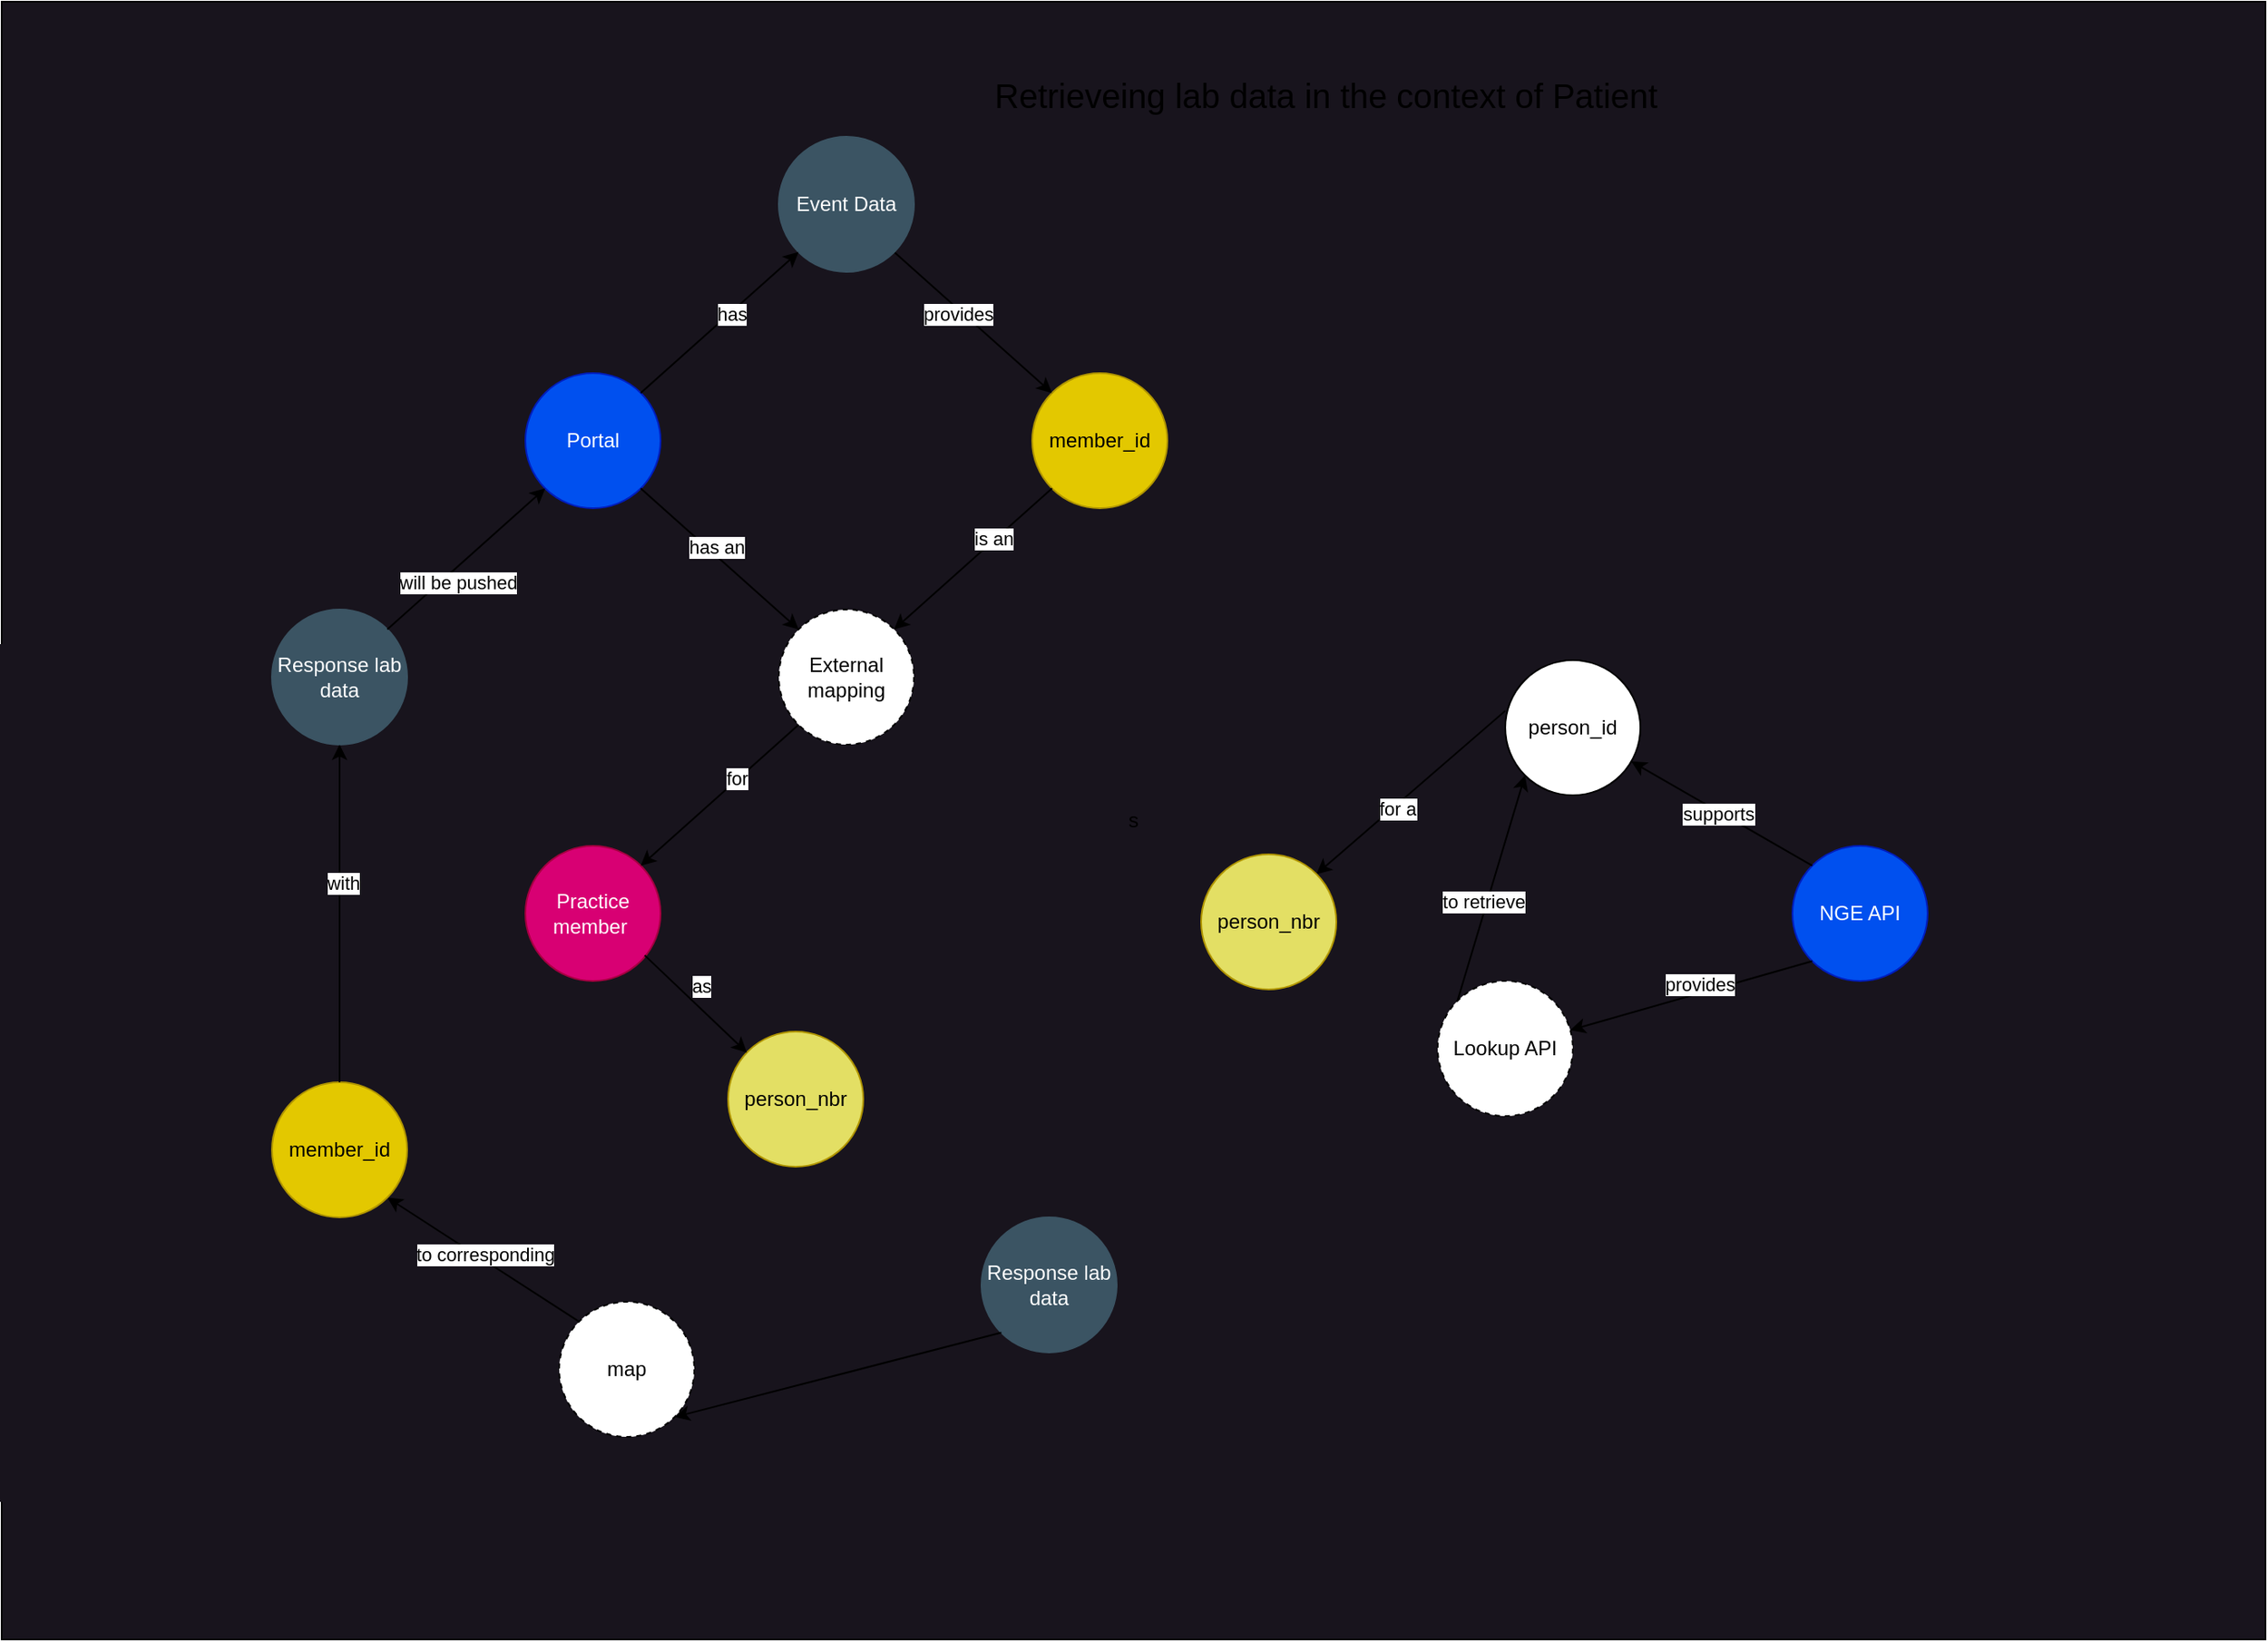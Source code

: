 <mxfile version="21.1.2" type="device">
  <diagram name="Page-1" id="vH3yBFaY4GXWVoYoYY6s">
    <mxGraphModel dx="3023" dy="865" grid="1" gridSize="10" guides="1" tooltips="1" connect="1" arrows="1" fold="1" page="1" pageScale="1" pageWidth="850" pageHeight="1100" math="0" shadow="0">
      <root>
        <mxCell id="0" />
        <mxCell id="1" parent="0" />
        <mxCell id="VRmu8PxqxcnM13hLY9la-1" value="s" style="rounded=0;whiteSpace=wrap;html=1;strokeColor=default;fontFamily=Helvetica;fontSize=12;fontColor=default;startSize=30;fillColor=#18141D;" vertex="1" parent="1">
          <mxGeometry x="-970" y="110" width="1340" height="970" as="geometry" />
        </mxCell>
        <mxCell id="VRmu8PxqxcnM13hLY9la-2" value="NGE API" style="ellipse;whiteSpace=wrap;html=1;aspect=fixed;strokeColor=#001DBC;fontFamily=Helvetica;fontSize=12;fontColor=#ffffff;startSize=30;fillColor=#0050ef;" vertex="1" parent="1">
          <mxGeometry x="90" y="610" width="80" height="80" as="geometry" />
        </mxCell>
        <mxCell id="VRmu8PxqxcnM13hLY9la-4" value="member_id" style="ellipse;whiteSpace=wrap;html=1;aspect=fixed;strokeColor=#B09500;fontFamily=Helvetica;fontSize=12;fontColor=#000000;startSize=30;fillColor=#e3c800;" vertex="1" parent="1">
          <mxGeometry x="-360" y="330" width="80" height="80" as="geometry" />
        </mxCell>
        <mxCell id="VRmu8PxqxcnM13hLY9la-5" value="person_nbr" style="ellipse;whiteSpace=wrap;html=1;aspect=fixed;strokeColor=#B09500;fontFamily=Helvetica;fontSize=12;fontColor=#000000;startSize=30;fillColor=#E3DF64;" vertex="1" parent="1">
          <mxGeometry x="-540" y="720" width="80" height="80" as="geometry" />
        </mxCell>
        <mxCell id="VRmu8PxqxcnM13hLY9la-6" value="Portal" style="ellipse;whiteSpace=wrap;html=1;aspect=fixed;strokeColor=#001DBC;fontFamily=Helvetica;fontSize=12;startSize=30;fillColor=#0050ef;fontColor=#ffffff;" vertex="1" parent="1">
          <mxGeometry x="-660" y="330" width="80" height="80" as="geometry" />
        </mxCell>
        <mxCell id="VRmu8PxqxcnM13hLY9la-7" value="" style="endArrow=classic;html=1;rounded=0;fontFamily=Helvetica;fontSize=12;fontColor=default;startSize=30;entryX=0;entryY=0;entryDx=0;entryDy=0;exitX=1;exitY=1;exitDx=0;exitDy=0;" edge="1" parent="1" source="VRmu8PxqxcnM13hLY9la-47" target="VRmu8PxqxcnM13hLY9la-4">
          <mxGeometry width="50" height="50" relative="1" as="geometry">
            <mxPoint x="-540" y="810" as="sourcePoint" />
            <mxPoint x="-550" y="890" as="targetPoint" />
          </mxGeometry>
        </mxCell>
        <mxCell id="VRmu8PxqxcnM13hLY9la-30" value="provides" style="edgeLabel;html=1;align=center;verticalAlign=middle;resizable=0;points=[];" vertex="1" connectable="0" parent="VRmu8PxqxcnM13hLY9la-7">
          <mxGeometry x="-0.161" y="-2" relative="1" as="geometry">
            <mxPoint as="offset" />
          </mxGeometry>
        </mxCell>
        <mxCell id="VRmu8PxqxcnM13hLY9la-15" value="" style="endArrow=classic;html=1;rounded=0;exitX=0;exitY=1;exitDx=0;exitDy=0;" edge="1" parent="1" source="VRmu8PxqxcnM13hLY9la-2" target="VRmu8PxqxcnM13hLY9la-16">
          <mxGeometry width="50" height="50" relative="1" as="geometry">
            <mxPoint x="-30" y="740" as="sourcePoint" />
            <mxPoint x="20" y="690" as="targetPoint" />
          </mxGeometry>
        </mxCell>
        <mxCell id="VRmu8PxqxcnM13hLY9la-17" value="provides" style="edgeLabel;html=1;align=center;verticalAlign=middle;resizable=0;points=[];" vertex="1" connectable="0" parent="VRmu8PxqxcnM13hLY9la-15">
          <mxGeometry x="-0.131" y="-4" relative="1" as="geometry">
            <mxPoint x="-4" as="offset" />
          </mxGeometry>
        </mxCell>
        <mxCell id="VRmu8PxqxcnM13hLY9la-16" value="Lookup API" style="ellipse;whiteSpace=wrap;html=1;aspect=fixed;dashed=1;" vertex="1" parent="1">
          <mxGeometry x="-120" y="690" width="80" height="80" as="geometry" />
        </mxCell>
        <mxCell id="VRmu8PxqxcnM13hLY9la-19" value="person_id" style="ellipse;whiteSpace=wrap;html=1;aspect=fixed;" vertex="1" parent="1">
          <mxGeometry x="-80" y="500" width="80" height="80" as="geometry" />
        </mxCell>
        <mxCell id="VRmu8PxqxcnM13hLY9la-21" value="" style="endArrow=classic;html=1;rounded=0;exitX=0;exitY=0;exitDx=0;exitDy=0;entryX=0;entryY=1;entryDx=0;entryDy=0;" edge="1" parent="1" source="VRmu8PxqxcnM13hLY9la-16" target="VRmu8PxqxcnM13hLY9la-19">
          <mxGeometry width="50" height="50" relative="1" as="geometry">
            <mxPoint x="-170" y="670" as="sourcePoint" />
            <mxPoint x="-120" y="620" as="targetPoint" />
          </mxGeometry>
        </mxCell>
        <mxCell id="VRmu8PxqxcnM13hLY9la-22" value="to retrieve" style="edgeLabel;html=1;align=center;verticalAlign=middle;resizable=0;points=[];" vertex="1" connectable="0" parent="VRmu8PxqxcnM13hLY9la-21">
          <mxGeometry x="-0.133" y="2" relative="1" as="geometry">
            <mxPoint as="offset" />
          </mxGeometry>
        </mxCell>
        <mxCell id="VRmu8PxqxcnM13hLY9la-31" value="&lt;font style=&quot;font-size: 20px;&quot;&gt;Retrieveing lab data in the context of Patient&lt;/font&gt;" style="text;html=1;strokeColor=none;fillColor=none;align=center;verticalAlign=middle;whiteSpace=wrap;rounded=0;" vertex="1" parent="1">
          <mxGeometry x="-390" y="150" width="407.5" height="30" as="geometry" />
        </mxCell>
        <mxCell id="VRmu8PxqxcnM13hLY9la-33" value="External mapping" style="ellipse;whiteSpace=wrap;html=1;aspect=fixed;dashed=1;" vertex="1" parent="1">
          <mxGeometry x="-510" y="470" width="80" height="80" as="geometry" />
        </mxCell>
        <mxCell id="VRmu8PxqxcnM13hLY9la-36" value="Practice member&amp;nbsp;" style="ellipse;whiteSpace=wrap;html=1;aspect=fixed;fillColor=#d80073;strokeColor=#A50040;fontColor=#ffffff;" vertex="1" parent="1">
          <mxGeometry x="-660" y="610" width="80" height="80" as="geometry" />
        </mxCell>
        <mxCell id="VRmu8PxqxcnM13hLY9la-47" value="Event Data" style="ellipse;whiteSpace=wrap;html=1;aspect=fixed;fillColor=#3B5463;strokeColor=#3B5463;fontColor=#ffffff;" vertex="1" parent="1">
          <mxGeometry x="-510" y="190" width="80" height="80" as="geometry" />
        </mxCell>
        <mxCell id="VRmu8PxqxcnM13hLY9la-48" value="" style="endArrow=classic;html=1;rounded=0;exitX=1;exitY=0;exitDx=0;exitDy=0;entryX=0;entryY=1;entryDx=0;entryDy=0;" edge="1" parent="1" source="VRmu8PxqxcnM13hLY9la-6" target="VRmu8PxqxcnM13hLY9la-47">
          <mxGeometry width="50" height="50" relative="1" as="geometry">
            <mxPoint x="-530" y="410" as="sourcePoint" />
            <mxPoint x="-480" y="360" as="targetPoint" />
          </mxGeometry>
        </mxCell>
        <mxCell id="VRmu8PxqxcnM13hLY9la-96" value="has" style="edgeLabel;html=1;align=center;verticalAlign=middle;resizable=0;points=[];" vertex="1" connectable="0" parent="VRmu8PxqxcnM13hLY9la-48">
          <mxGeometry x="0.134" y="-1" relative="1" as="geometry">
            <mxPoint as="offset" />
          </mxGeometry>
        </mxCell>
        <mxCell id="VRmu8PxqxcnM13hLY9la-58" value="" style="endArrow=classic;html=1;rounded=0;exitX=0;exitY=1;exitDx=0;exitDy=0;entryX=1;entryY=0;entryDx=0;entryDy=0;" edge="1" parent="1" source="VRmu8PxqxcnM13hLY9la-33" target="VRmu8PxqxcnM13hLY9la-36">
          <mxGeometry width="50" height="50" relative="1" as="geometry">
            <mxPoint x="-580" y="620" as="sourcePoint" />
            <mxPoint x="-530" y="570" as="targetPoint" />
          </mxGeometry>
        </mxCell>
        <mxCell id="VRmu8PxqxcnM13hLY9la-59" value="for" style="edgeLabel;html=1;align=center;verticalAlign=middle;resizable=0;points=[];" vertex="1" connectable="0" parent="VRmu8PxqxcnM13hLY9la-58">
          <mxGeometry x="-0.229" y="-1" relative="1" as="geometry">
            <mxPoint as="offset" />
          </mxGeometry>
        </mxCell>
        <mxCell id="VRmu8PxqxcnM13hLY9la-61" value="" style="endArrow=classic;html=1;rounded=0;exitX=0.883;exitY=0.81;exitDx=0;exitDy=0;exitPerimeter=0;" edge="1" parent="1" source="VRmu8PxqxcnM13hLY9la-36" target="VRmu8PxqxcnM13hLY9la-5">
          <mxGeometry width="50" height="50" relative="1" as="geometry">
            <mxPoint x="-660" y="800" as="sourcePoint" />
            <mxPoint x="-610" y="750" as="targetPoint" />
          </mxGeometry>
        </mxCell>
        <mxCell id="VRmu8PxqxcnM13hLY9la-62" value="as" style="edgeLabel;html=1;align=center;verticalAlign=middle;resizable=0;points=[];" vertex="1" connectable="0" parent="VRmu8PxqxcnM13hLY9la-61">
          <mxGeometry x="-0.378" y="-1" relative="1" as="geometry">
            <mxPoint x="15" y="-1" as="offset" />
          </mxGeometry>
        </mxCell>
        <mxCell id="VRmu8PxqxcnM13hLY9la-67" value="" style="endArrow=classic;html=1;rounded=0;exitX=1;exitY=1;exitDx=0;exitDy=0;entryX=0;entryY=0;entryDx=0;entryDy=0;" edge="1" parent="1" source="VRmu8PxqxcnM13hLY9la-6" target="VRmu8PxqxcnM13hLY9la-33">
          <mxGeometry width="50" height="50" relative="1" as="geometry">
            <mxPoint x="-700" y="530" as="sourcePoint" />
            <mxPoint x="-650" y="480" as="targetPoint" />
          </mxGeometry>
        </mxCell>
        <mxCell id="VRmu8PxqxcnM13hLY9la-71" value="has an" style="edgeLabel;html=1;align=center;verticalAlign=middle;resizable=0;points=[];" vertex="1" connectable="0" parent="VRmu8PxqxcnM13hLY9la-67">
          <mxGeometry x="-0.411" relative="1" as="geometry">
            <mxPoint x="17" y="10" as="offset" />
          </mxGeometry>
        </mxCell>
        <mxCell id="VRmu8PxqxcnM13hLY9la-69" value="" style="endArrow=classic;html=1;rounded=0;exitX=0;exitY=1;exitDx=0;exitDy=0;entryX=1;entryY=0;entryDx=0;entryDy=0;" edge="1" parent="1" source="VRmu8PxqxcnM13hLY9la-4" target="VRmu8PxqxcnM13hLY9la-33">
          <mxGeometry width="50" height="50" relative="1" as="geometry">
            <mxPoint x="-380" y="580" as="sourcePoint" />
            <mxPoint x="-330" y="530" as="targetPoint" />
          </mxGeometry>
        </mxCell>
        <mxCell id="VRmu8PxqxcnM13hLY9la-70" value="is an" style="edgeLabel;html=1;align=center;verticalAlign=middle;resizable=0;points=[];" vertex="1" connectable="0" parent="VRmu8PxqxcnM13hLY9la-69">
          <mxGeometry x="-0.27" y="-1" relative="1" as="geometry">
            <mxPoint as="offset" />
          </mxGeometry>
        </mxCell>
        <mxCell id="VRmu8PxqxcnM13hLY9la-73" value="Response lab data" style="ellipse;whiteSpace=wrap;html=1;aspect=fixed;fillColor=#3B5463;strokeColor=#3B5463;fontColor=#ffffff;" vertex="1" parent="1">
          <mxGeometry x="-390" y="830" width="80" height="80" as="geometry" />
        </mxCell>
        <mxCell id="VRmu8PxqxcnM13hLY9la-75" value="" style="endArrow=classic;html=1;rounded=0;exitX=0;exitY=0;exitDx=0;exitDy=0;" edge="1" parent="1" source="VRmu8PxqxcnM13hLY9la-2" target="VRmu8PxqxcnM13hLY9la-19">
          <mxGeometry width="50" height="50" relative="1" as="geometry">
            <mxPoint x="-120" y="690" as="sourcePoint" />
            <mxPoint x="-70" y="640" as="targetPoint" />
          </mxGeometry>
        </mxCell>
        <mxCell id="VRmu8PxqxcnM13hLY9la-76" value="supports" style="edgeLabel;html=1;align=center;verticalAlign=middle;resizable=0;points=[];" vertex="1" connectable="0" parent="VRmu8PxqxcnM13hLY9la-75">
          <mxGeometry x="0.121" y="-2" relative="1" as="geometry">
            <mxPoint x="3" y="5" as="offset" />
          </mxGeometry>
        </mxCell>
        <mxCell id="VRmu8PxqxcnM13hLY9la-77" value="" style="endArrow=classic;html=1;rounded=0;entryX=1;entryY=0;entryDx=0;entryDy=0;" edge="1" parent="1" target="VRmu8PxqxcnM13hLY9la-80">
          <mxGeometry width="50" height="50" relative="1" as="geometry">
            <mxPoint x="-80" y="530" as="sourcePoint" />
            <mxPoint x="-100.0" y="420" as="targetPoint" />
          </mxGeometry>
        </mxCell>
        <mxCell id="VRmu8PxqxcnM13hLY9la-78" value="for a" style="edgeLabel;html=1;align=center;verticalAlign=middle;resizable=0;points=[];" vertex="1" connectable="0" parent="VRmu8PxqxcnM13hLY9la-77">
          <mxGeometry x="0.172" y="1" relative="1" as="geometry">
            <mxPoint as="offset" />
          </mxGeometry>
        </mxCell>
        <mxCell id="VRmu8PxqxcnM13hLY9la-80" value="person_nbr" style="ellipse;whiteSpace=wrap;html=1;aspect=fixed;strokeColor=#B09500;fontFamily=Helvetica;fontSize=12;fontColor=#000000;startSize=30;fillColor=#E3DF64;" vertex="1" parent="1">
          <mxGeometry x="-260" y="615" width="80" height="80" as="geometry" />
        </mxCell>
        <mxCell id="VRmu8PxqxcnM13hLY9la-81" value="map" style="ellipse;whiteSpace=wrap;html=1;aspect=fixed;dashed=1;" vertex="1" parent="1">
          <mxGeometry x="-640" y="880" width="80" height="80" as="geometry" />
        </mxCell>
        <mxCell id="VRmu8PxqxcnM13hLY9la-82" value="" style="endArrow=classic;html=1;rounded=0;entryX=1;entryY=1;entryDx=0;entryDy=0;exitX=0;exitY=1;exitDx=0;exitDy=0;" edge="1" parent="1" source="VRmu8PxqxcnM13hLY9la-73" target="VRmu8PxqxcnM13hLY9la-81">
          <mxGeometry width="50" height="50" relative="1" as="geometry">
            <mxPoint x="-330" y="660" as="sourcePoint" />
            <mxPoint x="-280" y="610" as="targetPoint" />
          </mxGeometry>
        </mxCell>
        <mxCell id="VRmu8PxqxcnM13hLY9la-83" value="" style="endArrow=classic;html=1;rounded=0;entryX=1;entryY=1;entryDx=0;entryDy=0;exitX=0;exitY=0;exitDx=0;exitDy=0;" edge="1" parent="1" source="VRmu8PxqxcnM13hLY9la-81" target="VRmu8PxqxcnM13hLY9la-85">
          <mxGeometry width="50" height="50" relative="1" as="geometry">
            <mxPoint x="-220" y="540" as="sourcePoint" />
            <mxPoint x="-170" y="490" as="targetPoint" />
          </mxGeometry>
        </mxCell>
        <mxCell id="VRmu8PxqxcnM13hLY9la-84" value="to corresponding" style="edgeLabel;html=1;align=center;verticalAlign=middle;resizable=0;points=[];" vertex="1" connectable="0" parent="VRmu8PxqxcnM13hLY9la-83">
          <mxGeometry x="0.191" y="-1" relative="1" as="geometry">
            <mxPoint x="11" y="5" as="offset" />
          </mxGeometry>
        </mxCell>
        <mxCell id="VRmu8PxqxcnM13hLY9la-85" value="member_id" style="ellipse;whiteSpace=wrap;html=1;aspect=fixed;strokeColor=#B09500;fontFamily=Helvetica;fontSize=12;fontColor=#000000;startSize=30;fillColor=#e3c800;" vertex="1" parent="1">
          <mxGeometry x="-810" y="750" width="80" height="80" as="geometry" />
        </mxCell>
        <mxCell id="VRmu8PxqxcnM13hLY9la-88" value="Response lab data" style="ellipse;whiteSpace=wrap;html=1;aspect=fixed;fillColor=#3B5463;strokeColor=#3B5463;fontColor=#ffffff;" vertex="1" parent="1">
          <mxGeometry x="-810" y="470" width="80" height="80" as="geometry" />
        </mxCell>
        <mxCell id="VRmu8PxqxcnM13hLY9la-91" value="" style="endArrow=classic;html=1;rounded=0;exitX=0.5;exitY=0;exitDx=0;exitDy=0;entryX=0.5;entryY=1;entryDx=0;entryDy=0;" edge="1" parent="1" source="VRmu8PxqxcnM13hLY9la-85" target="VRmu8PxqxcnM13hLY9la-88">
          <mxGeometry width="50" height="50" relative="1" as="geometry">
            <mxPoint x="-790" y="710" as="sourcePoint" />
            <mxPoint x="-740" y="660" as="targetPoint" />
          </mxGeometry>
        </mxCell>
        <mxCell id="VRmu8PxqxcnM13hLY9la-94" value="with" style="edgeLabel;html=1;align=center;verticalAlign=middle;resizable=0;points=[];" vertex="1" connectable="0" parent="VRmu8PxqxcnM13hLY9la-91">
          <mxGeometry x="0.179" y="-2" relative="1" as="geometry">
            <mxPoint as="offset" />
          </mxGeometry>
        </mxCell>
        <mxCell id="VRmu8PxqxcnM13hLY9la-93" value="" style="endArrow=classic;html=1;rounded=0;exitX=1;exitY=0;exitDx=0;exitDy=0;entryX=0;entryY=1;entryDx=0;entryDy=0;" edge="1" parent="1" source="VRmu8PxqxcnM13hLY9la-88" target="VRmu8PxqxcnM13hLY9la-6">
          <mxGeometry width="50" height="50" relative="1" as="geometry">
            <mxPoint x="-780" y="500" as="sourcePoint" />
            <mxPoint x="-730" y="450" as="targetPoint" />
          </mxGeometry>
        </mxCell>
        <mxCell id="VRmu8PxqxcnM13hLY9la-95" value="will be pushed" style="edgeLabel;html=1;align=center;verticalAlign=middle;resizable=0;points=[];" vertex="1" connectable="0" parent="VRmu8PxqxcnM13hLY9la-93">
          <mxGeometry x="0.314" y="-4" relative="1" as="geometry">
            <mxPoint x="-23" y="24" as="offset" />
          </mxGeometry>
        </mxCell>
      </root>
    </mxGraphModel>
  </diagram>
</mxfile>
